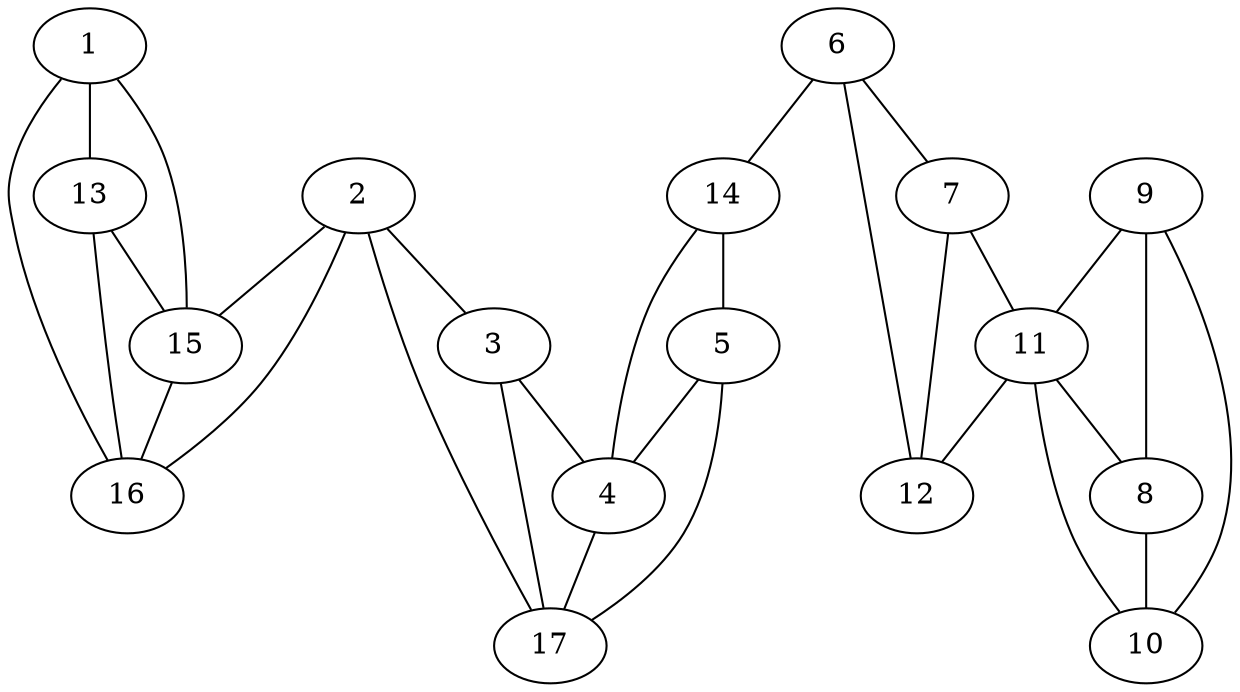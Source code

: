 graph pdb1dah {
	1	 [aaLength=15,
		sequence=KTVASCALLQAAKAA,
		type=0];
	15	 [aaLength=4,
		sequence=TAGY,
		type=1];
	1 -- 15	 [distance0="18.0",
		frequency=1,
		type0=2];
	13	 [aaLength=7,
		sequence=KRYFVTG,
		type=1];
	1 -- 13	 [distance0="13.0",
		frequency=1,
		type0=1];
	16	 [aaLength=3,
		sequence=VAS,
		type=1];
	1 -- 16	 [distance0="24.0",
		frequency=1,
		type0=3];
	2	 [aaLength=9,
		sequence=SDALALQRN,
		type=0];
	2 -- 15	 [distance0="20.0",
		frequency=1,
		type0=3];
	3	 [aaLength=4,
		sequence=YATV,
		type=0];
	2 -- 3	 [distance0="15.0",
		distance1="0.0",
		frequency=2,
		type0=2,
		type1=4];
	2 -- 16	 [distance0="14.0",
		frequency=1,
		type0=1];
	4	 [aaLength=8,
		sequence=PHIISAQE,
		type=0];
	3 -- 4	 [distance0="14.0",
		frequency=1,
		type0=2];
	17	 [aaLength=3,
		sequence=YTF,
		type=1];
	3 -- 17	 [distance0="6.0",
		distance1="0.0",
		frequency=2,
		type0=1,
		type1=4];
	4 -- 17	 [distance0="8.0",
		frequency=1,
		type0=1];
	5	 [aaLength=14,
		sequence=SLVMSAGLRALEQQ,
		type=0];
	5 -- 4	 [distance0="13.0",
		frequency=1,
		type0=1];
	5 -- 17	 [distance0="21.0",
		frequency=1,
		type0=3];
	6	 [aaLength=8,
		sequence=FADWVTQE,
		type=0];
	14	 [aaLength=5,
		sequence=WVLVE,
		type=1];
	6 -- 14	 [distance0="19.0",
		frequency=1,
		type0=2];
	7	 [aaLength=15,
		sequence=CINHAMLTAQVIQHA,
		type=0];
	6 -- 7	 [distance0="21.0",
		frequency=1,
		type0=3];
	12	 [aaLength=7,
		sequence=PVILVVG,
		type=1];
	6 -- 12	 [distance0="10.0",
		distance1="0.0",
		frequency=2,
		type0=1,
		type1=4];
	11	 [aaLength=7,
		sequence=LAGWVAN,
		type=1];
	7 -- 11	 [distance0="18.0",
		distance1="0.0",
		frequency=2,
		type0=2,
		type1=4];
	7 -- 12	 [distance0="11.0",
		frequency=1,
		type0=1];
	8	 [aaLength=11,
		sequence=HAEYMTTLTRM,
		type=0];
	10	 [aaLength=5,
		sequence=LLGEI,
		type=1];
	8 -- 10	 [distance0="15.0",
		distance1="0.0",
		frequency=2,
		type0=1,
		type1=4];
	9	 [aaLength=3,
		sequence=GKY,
		type=0];
	9 -- 8	 [distance0="32.0",
		frequency=1,
		type0=2];
	9 -- 11	 [distance0="47.0",
		frequency=1,
		type0=3];
	9 -- 10	 [distance0="17.0",
		frequency=1,
		type0=1];
	10 -- 11	 [distance0="30.0",
		frequency=1,
		type0=3];
	11 -- 8	 [distance0="15.0",
		distance1="0.0",
		frequency=2,
		type0=1,
		type1=4];
	11 -- 12	 [distance0="29.0",
		frequency=1,
		type0=3];
	13 -- 15	 [distance0="31.0",
		distance1="0.0",
		frequency=2,
		type0=2,
		type1=4];
	13 -- 16	 [distance0="37.0",
		frequency=1,
		type0=3];
	14 -- 4	 [distance0="29.0",
		frequency=1,
		type0=3];
	14 -- 5	 [distance0="16.0",
		frequency=1,
		type0=1];
	15 -- 16	 [distance0="6.0",
		distance1="0.0",
		frequency=2,
		type0=1,
		type1=4];
	17 -- 2	 [distance0="21.0",
		frequency=1,
		type0=3];
}
